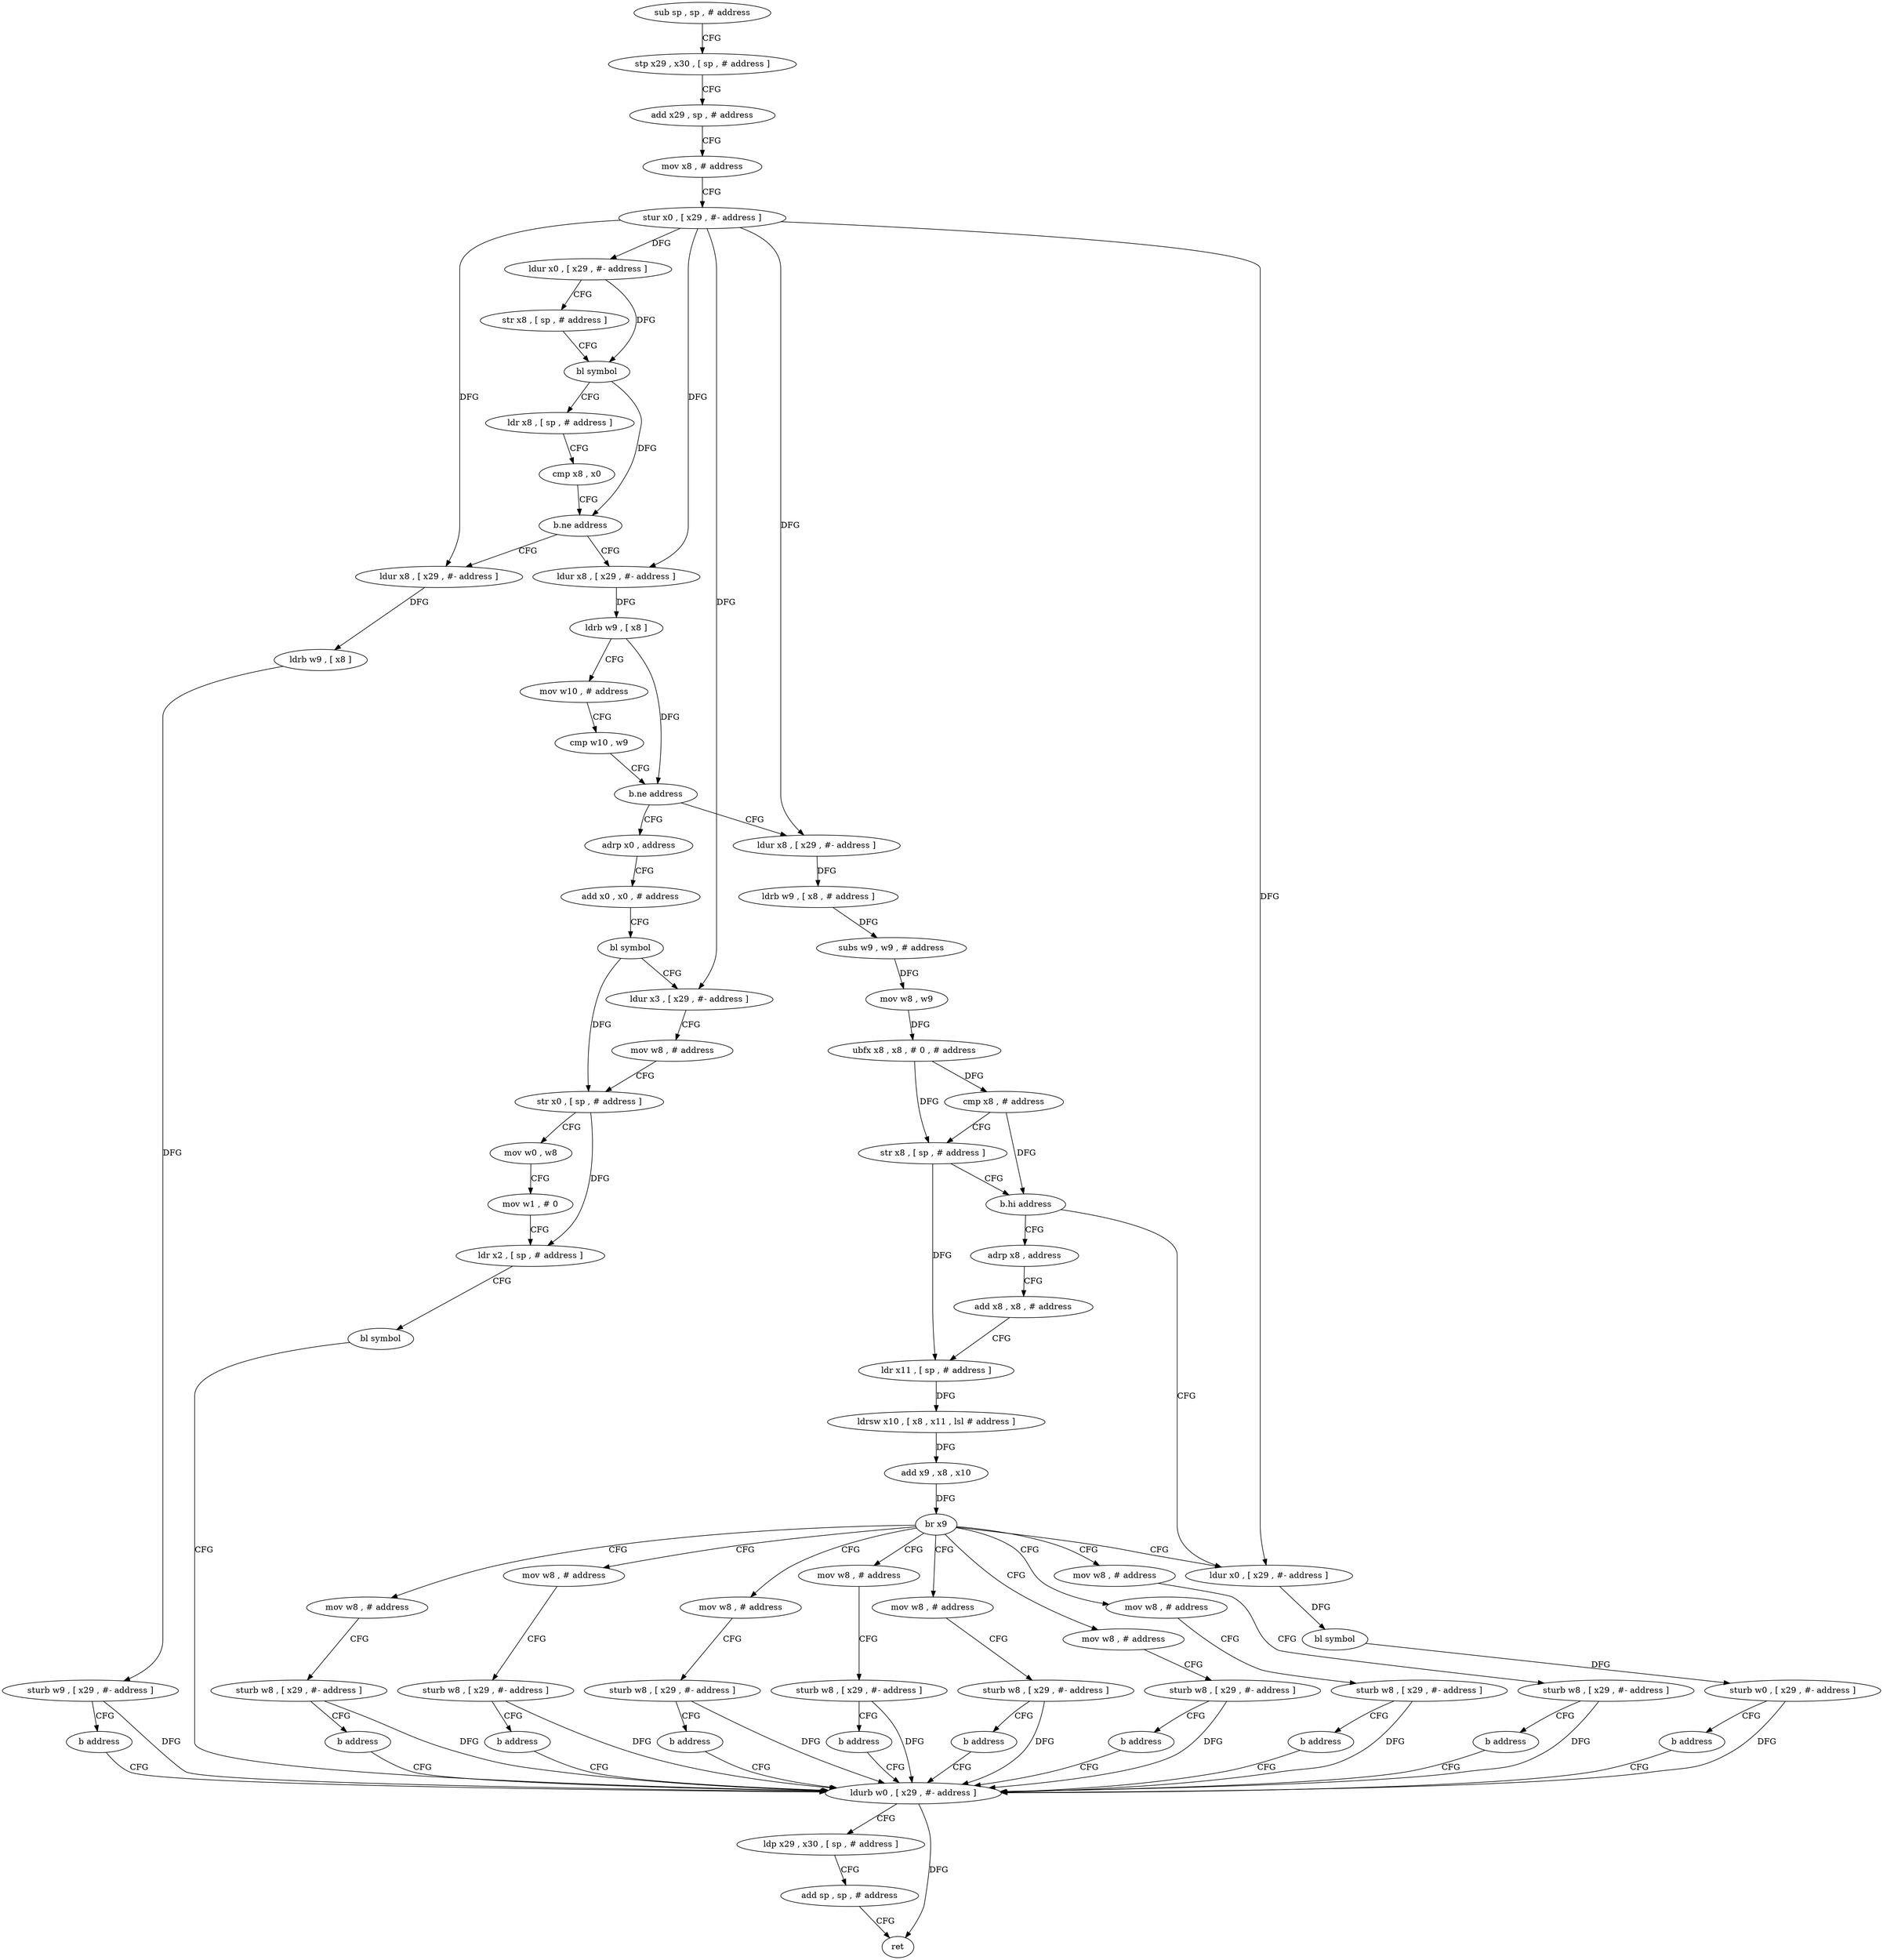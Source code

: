 digraph "func" {
"4210004" [label = "sub sp , sp , # address" ]
"4210008" [label = "stp x29 , x30 , [ sp , # address ]" ]
"4210012" [label = "add x29 , sp , # address" ]
"4210016" [label = "mov x8 , # address" ]
"4210020" [label = "stur x0 , [ x29 , #- address ]" ]
"4210024" [label = "ldur x0 , [ x29 , #- address ]" ]
"4210028" [label = "str x8 , [ sp , # address ]" ]
"4210032" [label = "bl symbol" ]
"4210036" [label = "ldr x8 , [ sp , # address ]" ]
"4210040" [label = "cmp x8 , x0" ]
"4210044" [label = "b.ne address" ]
"4210064" [label = "ldur x8 , [ x29 , #- address ]" ]
"4210048" [label = "ldur x8 , [ x29 , #- address ]" ]
"4210068" [label = "ldrb w9 , [ x8 ]" ]
"4210072" [label = "mov w10 , # address" ]
"4210076" [label = "cmp w10 , w9" ]
"4210080" [label = "b.ne address" ]
"4210252" [label = "adrp x0 , address" ]
"4210084" [label = "ldur x8 , [ x29 , #- address ]" ]
"4210052" [label = "ldrb w9 , [ x8 ]" ]
"4210056" [label = "sturb w9 , [ x29 , #- address ]" ]
"4210060" [label = "b address" ]
"4210292" [label = "ldurb w0 , [ x29 , #- address ]" ]
"4210256" [label = "add x0 , x0 , # address" ]
"4210260" [label = "bl symbol" ]
"4210264" [label = "ldur x3 , [ x29 , #- address ]" ]
"4210268" [label = "mov w8 , # address" ]
"4210272" [label = "str x0 , [ sp , # address ]" ]
"4210276" [label = "mov w0 , w8" ]
"4210280" [label = "mov w1 , # 0" ]
"4210284" [label = "ldr x2 , [ sp , # address ]" ]
"4210288" [label = "bl symbol" ]
"4210088" [label = "ldrb w9 , [ x8 , # address ]" ]
"4210092" [label = "subs w9 , w9 , # address" ]
"4210096" [label = "mov w8 , w9" ]
"4210100" [label = "ubfx x8 , x8 , # 0 , # address" ]
"4210104" [label = "cmp x8 , # address" ]
"4210108" [label = "str x8 , [ sp , # address ]" ]
"4210112" [label = "b.hi address" ]
"4210236" [label = "ldur x0 , [ x29 , #- address ]" ]
"4210116" [label = "adrp x8 , address" ]
"4210296" [label = "ldp x29 , x30 , [ sp , # address ]" ]
"4210300" [label = "add sp , sp , # address" ]
"4210304" [label = "ret" ]
"4210240" [label = "bl symbol" ]
"4210244" [label = "sturb w0 , [ x29 , #- address ]" ]
"4210248" [label = "b address" ]
"4210120" [label = "add x8 , x8 , # address" ]
"4210124" [label = "ldr x11 , [ sp , # address ]" ]
"4210128" [label = "ldrsw x10 , [ x8 , x11 , lsl # address ]" ]
"4210132" [label = "add x9 , x8 , x10" ]
"4210136" [label = "br x9" ]
"4210140" [label = "mov w8 , # address" ]
"4210152" [label = "mov w8 , # address" ]
"4210164" [label = "mov w8 , # address" ]
"4210176" [label = "mov w8 , # address" ]
"4210188" [label = "mov w8 , # address" ]
"4210200" [label = "mov w8 , # address" ]
"4210212" [label = "mov w8 , # address" ]
"4210224" [label = "mov w8 , # address" ]
"4210144" [label = "sturb w8 , [ x29 , #- address ]" ]
"4210148" [label = "b address" ]
"4210156" [label = "sturb w8 , [ x29 , #- address ]" ]
"4210160" [label = "b address" ]
"4210168" [label = "sturb w8 , [ x29 , #- address ]" ]
"4210172" [label = "b address" ]
"4210180" [label = "sturb w8 , [ x29 , #- address ]" ]
"4210184" [label = "b address" ]
"4210192" [label = "sturb w8 , [ x29 , #- address ]" ]
"4210196" [label = "b address" ]
"4210204" [label = "sturb w8 , [ x29 , #- address ]" ]
"4210208" [label = "b address" ]
"4210216" [label = "sturb w8 , [ x29 , #- address ]" ]
"4210220" [label = "b address" ]
"4210228" [label = "sturb w8 , [ x29 , #- address ]" ]
"4210232" [label = "b address" ]
"4210004" -> "4210008" [ label = "CFG" ]
"4210008" -> "4210012" [ label = "CFG" ]
"4210012" -> "4210016" [ label = "CFG" ]
"4210016" -> "4210020" [ label = "CFG" ]
"4210020" -> "4210024" [ label = "DFG" ]
"4210020" -> "4210064" [ label = "DFG" ]
"4210020" -> "4210048" [ label = "DFG" ]
"4210020" -> "4210264" [ label = "DFG" ]
"4210020" -> "4210084" [ label = "DFG" ]
"4210020" -> "4210236" [ label = "DFG" ]
"4210024" -> "4210028" [ label = "CFG" ]
"4210024" -> "4210032" [ label = "DFG" ]
"4210028" -> "4210032" [ label = "CFG" ]
"4210032" -> "4210036" [ label = "CFG" ]
"4210032" -> "4210044" [ label = "DFG" ]
"4210036" -> "4210040" [ label = "CFG" ]
"4210040" -> "4210044" [ label = "CFG" ]
"4210044" -> "4210064" [ label = "CFG" ]
"4210044" -> "4210048" [ label = "CFG" ]
"4210064" -> "4210068" [ label = "DFG" ]
"4210048" -> "4210052" [ label = "DFG" ]
"4210068" -> "4210072" [ label = "CFG" ]
"4210068" -> "4210080" [ label = "DFG" ]
"4210072" -> "4210076" [ label = "CFG" ]
"4210076" -> "4210080" [ label = "CFG" ]
"4210080" -> "4210252" [ label = "CFG" ]
"4210080" -> "4210084" [ label = "CFG" ]
"4210252" -> "4210256" [ label = "CFG" ]
"4210084" -> "4210088" [ label = "DFG" ]
"4210052" -> "4210056" [ label = "DFG" ]
"4210056" -> "4210060" [ label = "CFG" ]
"4210056" -> "4210292" [ label = "DFG" ]
"4210060" -> "4210292" [ label = "CFG" ]
"4210292" -> "4210296" [ label = "CFG" ]
"4210292" -> "4210304" [ label = "DFG" ]
"4210256" -> "4210260" [ label = "CFG" ]
"4210260" -> "4210264" [ label = "CFG" ]
"4210260" -> "4210272" [ label = "DFG" ]
"4210264" -> "4210268" [ label = "CFG" ]
"4210268" -> "4210272" [ label = "CFG" ]
"4210272" -> "4210276" [ label = "CFG" ]
"4210272" -> "4210284" [ label = "DFG" ]
"4210276" -> "4210280" [ label = "CFG" ]
"4210280" -> "4210284" [ label = "CFG" ]
"4210284" -> "4210288" [ label = "CFG" ]
"4210288" -> "4210292" [ label = "CFG" ]
"4210088" -> "4210092" [ label = "DFG" ]
"4210092" -> "4210096" [ label = "DFG" ]
"4210096" -> "4210100" [ label = "DFG" ]
"4210100" -> "4210104" [ label = "DFG" ]
"4210100" -> "4210108" [ label = "DFG" ]
"4210104" -> "4210108" [ label = "CFG" ]
"4210104" -> "4210112" [ label = "DFG" ]
"4210108" -> "4210112" [ label = "CFG" ]
"4210108" -> "4210124" [ label = "DFG" ]
"4210112" -> "4210236" [ label = "CFG" ]
"4210112" -> "4210116" [ label = "CFG" ]
"4210236" -> "4210240" [ label = "DFG" ]
"4210116" -> "4210120" [ label = "CFG" ]
"4210296" -> "4210300" [ label = "CFG" ]
"4210300" -> "4210304" [ label = "CFG" ]
"4210240" -> "4210244" [ label = "DFG" ]
"4210244" -> "4210248" [ label = "CFG" ]
"4210244" -> "4210292" [ label = "DFG" ]
"4210248" -> "4210292" [ label = "CFG" ]
"4210120" -> "4210124" [ label = "CFG" ]
"4210124" -> "4210128" [ label = "DFG" ]
"4210128" -> "4210132" [ label = "DFG" ]
"4210132" -> "4210136" [ label = "DFG" ]
"4210136" -> "4210140" [ label = "CFG" ]
"4210136" -> "4210152" [ label = "CFG" ]
"4210136" -> "4210164" [ label = "CFG" ]
"4210136" -> "4210176" [ label = "CFG" ]
"4210136" -> "4210188" [ label = "CFG" ]
"4210136" -> "4210200" [ label = "CFG" ]
"4210136" -> "4210212" [ label = "CFG" ]
"4210136" -> "4210224" [ label = "CFG" ]
"4210136" -> "4210236" [ label = "CFG" ]
"4210140" -> "4210144" [ label = "CFG" ]
"4210152" -> "4210156" [ label = "CFG" ]
"4210164" -> "4210168" [ label = "CFG" ]
"4210176" -> "4210180" [ label = "CFG" ]
"4210188" -> "4210192" [ label = "CFG" ]
"4210200" -> "4210204" [ label = "CFG" ]
"4210212" -> "4210216" [ label = "CFG" ]
"4210224" -> "4210228" [ label = "CFG" ]
"4210144" -> "4210148" [ label = "CFG" ]
"4210144" -> "4210292" [ label = "DFG" ]
"4210148" -> "4210292" [ label = "CFG" ]
"4210156" -> "4210160" [ label = "CFG" ]
"4210156" -> "4210292" [ label = "DFG" ]
"4210160" -> "4210292" [ label = "CFG" ]
"4210168" -> "4210172" [ label = "CFG" ]
"4210168" -> "4210292" [ label = "DFG" ]
"4210172" -> "4210292" [ label = "CFG" ]
"4210180" -> "4210184" [ label = "CFG" ]
"4210180" -> "4210292" [ label = "DFG" ]
"4210184" -> "4210292" [ label = "CFG" ]
"4210192" -> "4210196" [ label = "CFG" ]
"4210192" -> "4210292" [ label = "DFG" ]
"4210196" -> "4210292" [ label = "CFG" ]
"4210204" -> "4210208" [ label = "CFG" ]
"4210204" -> "4210292" [ label = "DFG" ]
"4210208" -> "4210292" [ label = "CFG" ]
"4210216" -> "4210220" [ label = "CFG" ]
"4210216" -> "4210292" [ label = "DFG" ]
"4210220" -> "4210292" [ label = "CFG" ]
"4210228" -> "4210232" [ label = "CFG" ]
"4210228" -> "4210292" [ label = "DFG" ]
"4210232" -> "4210292" [ label = "CFG" ]
}
